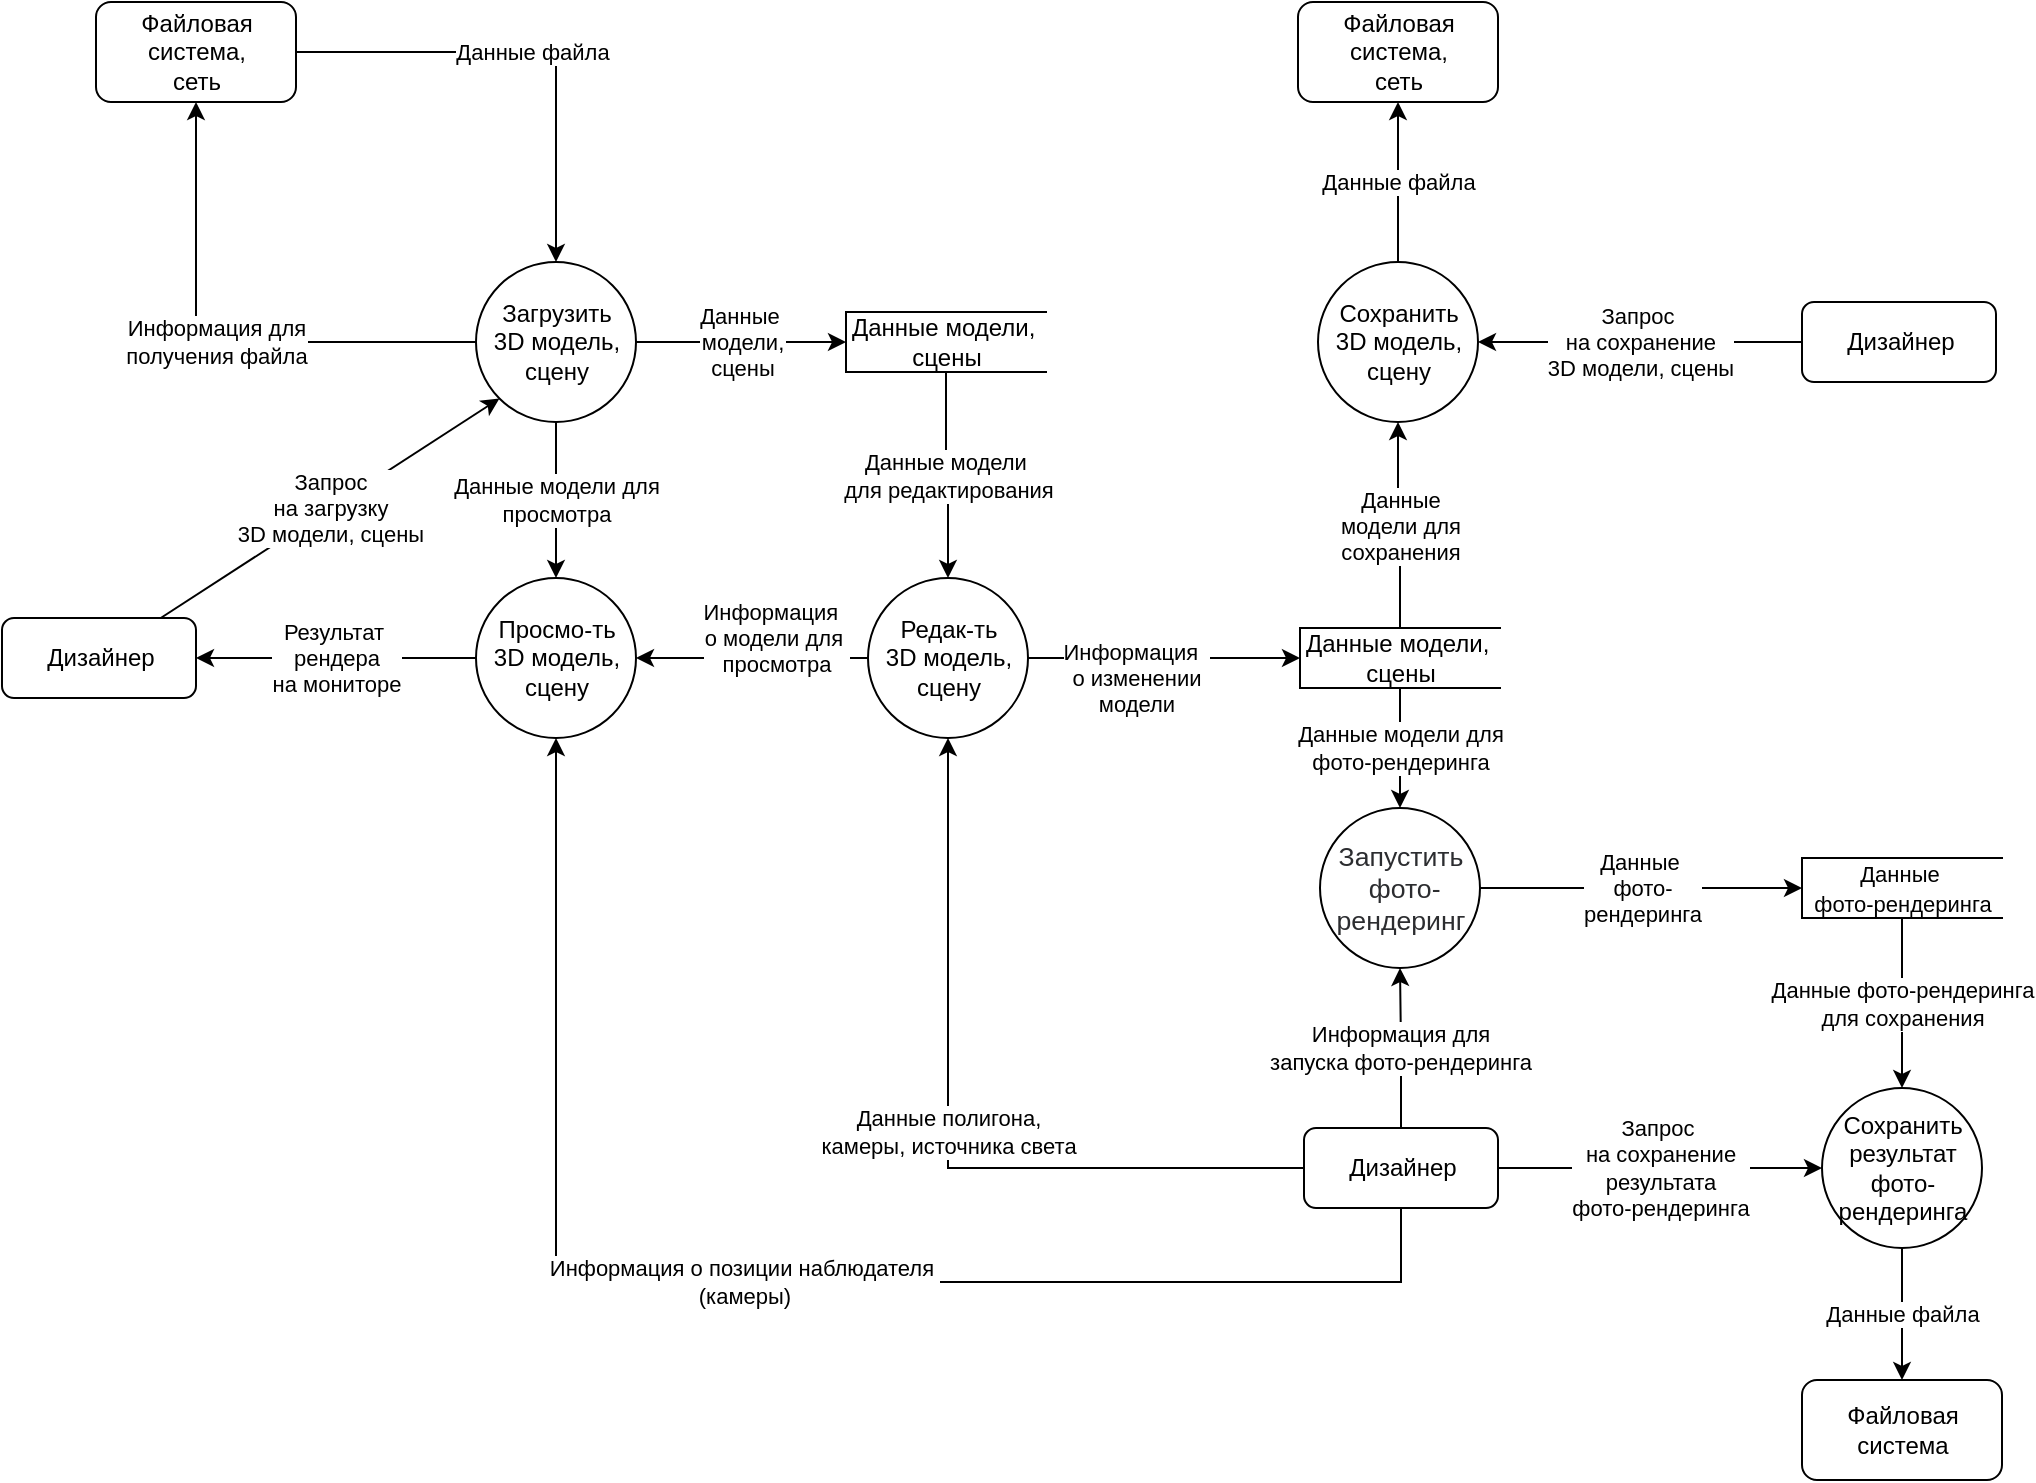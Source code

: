 <mxfile version="14.7.6" type="github" pages="2">
  <diagram id="zpo06m7_BMjcQepiqPYK" name="Основная">
    <mxGraphModel dx="868" dy="482" grid="1" gridSize="10" guides="1" tooltips="1" connect="1" arrows="1" fold="1" page="1" pageScale="1" pageWidth="1169" pageHeight="827" math="0" shadow="0">
      <root>
        <mxCell id="0" />
        <mxCell id="1" parent="0" />
        <mxCell id="oDMPhcDwK1nl3bNBo1yr-3" value="Информация для&lt;br&gt;получения файла" style="edgeStyle=orthogonalEdgeStyle;rounded=0;orthogonalLoop=1;jettySize=auto;html=1;" edge="1" parent="1" source="nFgDgpKMFWf3unUXLBJT-1" target="60nflXu5xfEMRwVFv_RP-4">
          <mxGeometry relative="1" as="geometry" />
        </mxCell>
        <mxCell id="oDMPhcDwK1nl3bNBo1yr-5" value="Данные&amp;nbsp;&lt;br&gt;модели,&lt;br&gt;сцены" style="edgeStyle=orthogonalEdgeStyle;rounded=0;orthogonalLoop=1;jettySize=auto;html=1;" edge="1" parent="1" source="nFgDgpKMFWf3unUXLBJT-1" target="nFgDgpKMFWf3unUXLBJT-2">
          <mxGeometry relative="1" as="geometry" />
        </mxCell>
        <mxCell id="oDMPhcDwK1nl3bNBo1yr-26" value="Данные модели для&lt;br&gt;просмотра" style="edgeStyle=orthogonalEdgeStyle;rounded=0;orthogonalLoop=1;jettySize=auto;html=1;" edge="1" parent="1" source="nFgDgpKMFWf3unUXLBJT-1" target="oDMPhcDwK1nl3bNBo1yr-25">
          <mxGeometry relative="1" as="geometry" />
        </mxCell>
        <mxCell id="nFgDgpKMFWf3unUXLBJT-1" value="&lt;span&gt;Загрузить &lt;br&gt;3D модель, &lt;br&gt;сцену&lt;/span&gt;" style="shape=ellipse;html=1;dashed=0;whitespace=wrap;aspect=fixed;perimeter=ellipsePerimeter;" parent="1" vertex="1">
          <mxGeometry x="317" y="170" width="80" height="80" as="geometry" />
        </mxCell>
        <mxCell id="oDMPhcDwK1nl3bNBo1yr-8" value="Данные модели&amp;nbsp;&lt;br&gt;для редактирования" style="edgeStyle=orthogonalEdgeStyle;rounded=0;orthogonalLoop=1;jettySize=auto;html=1;" edge="1" parent="1" source="nFgDgpKMFWf3unUXLBJT-2" target="oDMPhcDwK1nl3bNBo1yr-7">
          <mxGeometry relative="1" as="geometry" />
        </mxCell>
        <mxCell id="oDMPhcDwK1nl3bNBo1yr-11" value="Данные &lt;br&gt;модели для&lt;br&gt;сохранения&lt;br&gt;" style="edgeStyle=orthogonalEdgeStyle;rounded=0;orthogonalLoop=1;jettySize=auto;html=1;exitX=0.5;exitY=0;exitDx=0;exitDy=0;" edge="1" parent="1" source="oDMPhcDwK1nl3bNBo1yr-14" target="oDMPhcDwK1nl3bNBo1yr-10">
          <mxGeometry relative="1" as="geometry" />
        </mxCell>
        <mxCell id="nFgDgpKMFWf3unUXLBJT-2" value="Данные модели,&amp;nbsp;&lt;br&gt;сцены" style="html=1;dashed=0;whitespace=wrap;shape=partialRectangle;right=0;" parent="1" vertex="1">
          <mxGeometry x="502" y="195" width="100" height="30" as="geometry" />
        </mxCell>
        <mxCell id="oDMPhcDwK1nl3bNBo1yr-4" value="Данные файла" style="edgeStyle=orthogonalEdgeStyle;rounded=0;orthogonalLoop=1;jettySize=auto;html=1;" edge="1" parent="1" source="60nflXu5xfEMRwVFv_RP-4" target="nFgDgpKMFWf3unUXLBJT-1">
          <mxGeometry relative="1" as="geometry" />
        </mxCell>
        <mxCell id="60nflXu5xfEMRwVFv_RP-4" value="Файловая &lt;br&gt;система,&lt;br&gt;сеть" style="html=1;dashed=0;whitespace=wrap;rounded=1;" parent="1" vertex="1">
          <mxGeometry x="127" y="40" width="100" height="50" as="geometry" />
        </mxCell>
        <mxCell id="oDMPhcDwK1nl3bNBo1yr-1" value="Файловая&lt;br&gt;система,&lt;br&gt;сеть" style="html=1;dashed=0;whitespace=wrap;rounded=1;" vertex="1" parent="1">
          <mxGeometry x="728" y="40" width="100" height="50" as="geometry" />
        </mxCell>
        <mxCell id="oDMPhcDwK1nl3bNBo1yr-29" value="Запрос &lt;br&gt;на загрузку &lt;br&gt;3D модели, сцены" style="rounded=0;orthogonalLoop=1;jettySize=auto;html=1;entryX=0;entryY=1;entryDx=0;entryDy=0;" edge="1" parent="1" source="oDMPhcDwK1nl3bNBo1yr-2" target="nFgDgpKMFWf3unUXLBJT-1">
          <mxGeometry relative="1" as="geometry" />
        </mxCell>
        <mxCell id="oDMPhcDwK1nl3bNBo1yr-2" value="Дизайнер" style="html=1;dashed=0;whitespace=wrap;rounded=1;" vertex="1" parent="1">
          <mxGeometry x="80" y="348" width="97" height="40" as="geometry" />
        </mxCell>
        <mxCell id="oDMPhcDwK1nl3bNBo1yr-15" value="Информация&amp;nbsp;&amp;nbsp;&lt;br&gt;о изменении &lt;br&gt;модели" style="edgeStyle=orthogonalEdgeStyle;rounded=0;orthogonalLoop=1;jettySize=auto;html=1;" edge="1" parent="1" source="oDMPhcDwK1nl3bNBo1yr-7" target="oDMPhcDwK1nl3bNBo1yr-14">
          <mxGeometry x="-0.206" y="-10" relative="1" as="geometry">
            <mxPoint as="offset" />
          </mxGeometry>
        </mxCell>
        <mxCell id="oDMPhcDwK1nl3bNBo1yr-7" value="&lt;span style=&quot;font-family: &amp;#34;helvetica&amp;#34;&quot;&gt;Редак-ть&lt;br&gt;3D модель, &lt;br&gt;сцену&lt;/span&gt;" style="shape=ellipse;html=1;dashed=0;whitespace=wrap;aspect=fixed;perimeter=ellipsePerimeter;" vertex="1" parent="1">
          <mxGeometry x="513" y="328" width="80" height="80" as="geometry" />
        </mxCell>
        <mxCell id="oDMPhcDwK1nl3bNBo1yr-12" value="Данные файла" style="edgeStyle=orthogonalEdgeStyle;rounded=0;orthogonalLoop=1;jettySize=auto;html=1;" edge="1" parent="1" source="oDMPhcDwK1nl3bNBo1yr-10" target="oDMPhcDwK1nl3bNBo1yr-1">
          <mxGeometry relative="1" as="geometry" />
        </mxCell>
        <mxCell id="oDMPhcDwK1nl3bNBo1yr-10" value="&lt;span style=&quot;font-family: &amp;#34;helvetica&amp;#34;&quot;&gt;Сохранить &lt;br&gt;3D модель, &lt;br&gt;сцену&lt;/span&gt;" style="shape=ellipse;html=1;dashed=0;whitespace=wrap;aspect=fixed;perimeter=ellipsePerimeter;" vertex="1" parent="1">
          <mxGeometry x="738" y="170" width="80" height="80" as="geometry" />
        </mxCell>
        <mxCell id="oDMPhcDwK1nl3bNBo1yr-18" value="Данные модели для&lt;br&gt;фото-рендеринга" style="edgeStyle=orthogonalEdgeStyle;rounded=0;orthogonalLoop=1;jettySize=auto;html=1;" edge="1" parent="1" source="oDMPhcDwK1nl3bNBo1yr-14" target="oDMPhcDwK1nl3bNBo1yr-17">
          <mxGeometry relative="1" as="geometry" />
        </mxCell>
        <mxCell id="oDMPhcDwK1nl3bNBo1yr-14" value="Данные модели,&amp;nbsp;&lt;br&gt;сцены" style="html=1;dashed=0;whitespace=wrap;shape=partialRectangle;right=0;" vertex="1" parent="1">
          <mxGeometry x="729" y="353" width="100" height="30" as="geometry" />
        </mxCell>
        <mxCell id="oDMPhcDwK1nl3bNBo1yr-20" value="Данные&amp;nbsp;&lt;br&gt;фото-&lt;br&gt;рендеринга" style="edgeStyle=orthogonalEdgeStyle;rounded=0;orthogonalLoop=1;jettySize=auto;html=1;" edge="1" parent="1" source="oDMPhcDwK1nl3bNBo1yr-17" target="oDMPhcDwK1nl3bNBo1yr-19">
          <mxGeometry relative="1" as="geometry" />
        </mxCell>
        <mxCell id="oDMPhcDwK1nl3bNBo1yr-17" value="&lt;span style=&quot;color: rgb(44 , 45 , 48) ; font-family: &amp;#34;arial&amp;#34; ; font-size: 13.333px&quot;&gt;Запустить&lt;br&gt;&amp;nbsp;фото-&lt;br&gt;рендеринг&lt;/span&gt;" style="shape=ellipse;html=1;dashed=0;whitespace=wrap;aspect=fixed;perimeter=ellipsePerimeter;" vertex="1" parent="1">
          <mxGeometry x="739" y="443" width="80" height="80" as="geometry" />
        </mxCell>
        <mxCell id="oDMPhcDwK1nl3bNBo1yr-24" value="Данные фото-рендеринга&lt;br&gt;для сохранения" style="edgeStyle=orthogonalEdgeStyle;rounded=0;orthogonalLoop=1;jettySize=auto;html=1;" edge="1" parent="1" source="oDMPhcDwK1nl3bNBo1yr-19" target="oDMPhcDwK1nl3bNBo1yr-22">
          <mxGeometry relative="1" as="geometry" />
        </mxCell>
        <mxCell id="oDMPhcDwK1nl3bNBo1yr-19" value="&lt;span style=&quot;font-size: 11px ; background-color: rgb(255 , 255 , 255)&quot;&gt;Данные&amp;nbsp;&lt;/span&gt;&lt;br style=&quot;font-size: 11px&quot;&gt;&lt;span style=&quot;font-size: 11px ; background-color: rgb(255 , 255 , 255)&quot;&gt;фото-&lt;/span&gt;&lt;span style=&quot;font-size: 11px ; background-color: rgb(255 , 255 , 255)&quot;&gt;рендеринга&lt;/span&gt;" style="html=1;dashed=0;whitespace=wrap;shape=partialRectangle;right=0;" vertex="1" parent="1">
          <mxGeometry x="980" y="468" width="100" height="30" as="geometry" />
        </mxCell>
        <mxCell id="oDMPhcDwK1nl3bNBo1yr-21" value="Файловая&lt;br&gt;система" style="html=1;dashed=0;whitespace=wrap;rounded=1;" vertex="1" parent="1">
          <mxGeometry x="980" y="729" width="100" height="50" as="geometry" />
        </mxCell>
        <mxCell id="oDMPhcDwK1nl3bNBo1yr-23" value="Данные файла" style="edgeStyle=orthogonalEdgeStyle;rounded=0;orthogonalLoop=1;jettySize=auto;html=1;" edge="1" parent="1" source="oDMPhcDwK1nl3bNBo1yr-22" target="oDMPhcDwK1nl3bNBo1yr-21">
          <mxGeometry relative="1" as="geometry" />
        </mxCell>
        <mxCell id="oDMPhcDwK1nl3bNBo1yr-22" value="&lt;span style=&quot;font-family: &amp;#34;helvetica&amp;#34;&quot;&gt;Сохранить &lt;br&gt;результат&lt;br&gt;фото-&lt;br&gt;рендеринга&lt;br&gt;&lt;/span&gt;" style="shape=ellipse;html=1;dashed=0;whitespace=wrap;aspect=fixed;perimeter=ellipsePerimeter;" vertex="1" parent="1">
          <mxGeometry x="990" y="583" width="80" height="80" as="geometry" />
        </mxCell>
        <mxCell id="oDMPhcDwK1nl3bNBo1yr-30" value="Результат&amp;nbsp;&lt;br&gt;рендера&lt;br&gt;на мониторе" style="edgeStyle=none;rounded=0;orthogonalLoop=1;jettySize=auto;html=1;" edge="1" parent="1" source="oDMPhcDwK1nl3bNBo1yr-25" target="oDMPhcDwK1nl3bNBo1yr-2">
          <mxGeometry relative="1" as="geometry" />
        </mxCell>
        <mxCell id="oDMPhcDwK1nl3bNBo1yr-25" value="&lt;span&gt;Просмо-ть &lt;br&gt;3D модель, &lt;br&gt;сцену&lt;/span&gt;" style="shape=ellipse;html=1;dashed=0;whitespace=wrap;aspect=fixed;perimeter=ellipsePerimeter;" vertex="1" parent="1">
          <mxGeometry x="317" y="328" width="80" height="80" as="geometry" />
        </mxCell>
        <mxCell id="oDMPhcDwK1nl3bNBo1yr-27" value="Информация&amp;nbsp;&amp;nbsp;&lt;br&gt;о модели для&amp;nbsp;&lt;br&gt;просмотра" style="edgeStyle=orthogonalEdgeStyle;rounded=0;orthogonalLoop=1;jettySize=auto;html=1;" edge="1" parent="1" source="oDMPhcDwK1nl3bNBo1yr-7" target="oDMPhcDwK1nl3bNBo1yr-25">
          <mxGeometry x="-0.206" y="-10" relative="1" as="geometry">
            <mxPoint as="offset" />
          </mxGeometry>
        </mxCell>
        <mxCell id="oDMPhcDwK1nl3bNBo1yr-32" value="Запрос&amp;nbsp;&lt;br&gt;на сохранение&lt;br&gt;3D модели, сцены" style="edgeStyle=none;rounded=0;orthogonalLoop=1;jettySize=auto;html=1;" edge="1" parent="1" source="oDMPhcDwK1nl3bNBo1yr-31" target="oDMPhcDwK1nl3bNBo1yr-10">
          <mxGeometry relative="1" as="geometry" />
        </mxCell>
        <mxCell id="oDMPhcDwK1nl3bNBo1yr-31" value="Дизайнер" style="html=1;dashed=0;whitespace=wrap;rounded=1;" vertex="1" parent="1">
          <mxGeometry x="980" y="190" width="97" height="40" as="geometry" />
        </mxCell>
        <mxCell id="oDMPhcDwK1nl3bNBo1yr-34" value="Запрос&amp;nbsp;&lt;br&gt;на сохранение&lt;br&gt;результата &lt;br&gt;фото-рендеринга" style="edgeStyle=none;rounded=0;orthogonalLoop=1;jettySize=auto;html=1;" edge="1" parent="1" source="oDMPhcDwK1nl3bNBo1yr-33" target="oDMPhcDwK1nl3bNBo1yr-22">
          <mxGeometry relative="1" as="geometry" />
        </mxCell>
        <mxCell id="oDMPhcDwK1nl3bNBo1yr-37" value="Данные полигона, &lt;br&gt;камеры, источника света" style="edgeStyle=orthogonalEdgeStyle;rounded=0;orthogonalLoop=1;jettySize=auto;html=1;" edge="1" parent="1" source="oDMPhcDwK1nl3bNBo1yr-33" target="oDMPhcDwK1nl3bNBo1yr-7">
          <mxGeometry relative="1" as="geometry" />
        </mxCell>
        <mxCell id="oDMPhcDwK1nl3bNBo1yr-38" value="Информация для&lt;br&gt;запуска фото-рендеринга" style="edgeStyle=orthogonalEdgeStyle;rounded=0;orthogonalLoop=1;jettySize=auto;html=1;" edge="1" parent="1" source="oDMPhcDwK1nl3bNBo1yr-33" target="oDMPhcDwK1nl3bNBo1yr-17">
          <mxGeometry relative="1" as="geometry" />
        </mxCell>
        <mxCell id="GtX9oY8EzV3xlwnIi30_-1" value="Информация о позиции наблюдателя&amp;nbsp;&lt;br&gt;(камеры)" style="edgeStyle=orthogonalEdgeStyle;rounded=0;orthogonalLoop=1;jettySize=auto;html=1;" edge="1" parent="1" source="oDMPhcDwK1nl3bNBo1yr-33" target="oDMPhcDwK1nl3bNBo1yr-25">
          <mxGeometry relative="1" as="geometry">
            <Array as="points">
              <mxPoint x="780" y="680" />
              <mxPoint x="357" y="680" />
            </Array>
          </mxGeometry>
        </mxCell>
        <mxCell id="oDMPhcDwK1nl3bNBo1yr-33" value="Дизайнер" style="html=1;dashed=0;whitespace=wrap;rounded=1;" vertex="1" parent="1">
          <mxGeometry x="731" y="603" width="97" height="40" as="geometry" />
        </mxCell>
      </root>
    </mxGraphModel>
  </diagram>
  <diagram name="Редактирование" id="33Iacrpe9vkHaXq8Wswp">
    <mxGraphModel dx="868" dy="482" grid="1" gridSize="10" guides="1" tooltips="1" connect="1" arrows="1" fold="1" page="1" pageScale="1" pageWidth="1169" pageHeight="827" math="0" shadow="0">
      <root>
        <mxCell id="RX_fi-6dSIcxsV5ridTL-0" />
        <mxCell id="RX_fi-6dSIcxsV5ridTL-1" parent="RX_fi-6dSIcxsV5ridTL-0" />
        <mxCell id="FR9_TNFJrN0ykaTxuH-p-4" value="Измененные данные&amp;nbsp;&lt;br&gt;источника&amp;nbsp;&lt;br&gt;света" style="edgeStyle=orthogonalEdgeStyle;rounded=0;orthogonalLoop=1;jettySize=auto;html=1;" edge="1" parent="RX_fi-6dSIcxsV5ridTL-1" source="RX_fi-6dSIcxsV5ridTL-15" target="RX_fi-6dSIcxsV5ridTL-19">
          <mxGeometry relative="1" as="geometry" />
        </mxCell>
        <mxCell id="RX_fi-6dSIcxsV5ridTL-15" value="&lt;span style=&quot;font-family: &amp;#34;helvetica&amp;#34;&quot;&gt;Редак-ть&lt;br&gt;источник &lt;br&gt;света&lt;br&gt;&lt;/span&gt;" style="shape=ellipse;html=1;dashed=0;whitespace=wrap;aspect=fixed;perimeter=ellipsePerimeter;" vertex="1" parent="RX_fi-6dSIcxsV5ridTL-1">
          <mxGeometry x="799" y="335" width="80" height="80" as="geometry" />
        </mxCell>
        <mxCell id="FR9_TNFJrN0ykaTxuH-p-12" value="Данные камеры" style="edgeStyle=orthogonalEdgeStyle;rounded=0;orthogonalLoop=1;jettySize=auto;html=1;entryX=0;entryY=0.5;entryDx=0;entryDy=0;" edge="1" parent="RX_fi-6dSIcxsV5ridTL-1" source="RX_fi-6dSIcxsV5ridTL-19" target="FR9_TNFJrN0ykaTxuH-p-0">
          <mxGeometry relative="1" as="geometry">
            <Array as="points">
              <mxPoint x="450" y="375" />
              <mxPoint x="450" y="510" />
            </Array>
          </mxGeometry>
        </mxCell>
        <mxCell id="RX_fi-6dSIcxsV5ridTL-19" value="Данные модели,&amp;nbsp;&lt;br&gt;сцены" style="html=1;dashed=0;whitespace=wrap;shape=partialRectangle;right=0;" vertex="1" parent="RX_fi-6dSIcxsV5ridTL-1">
          <mxGeometry x="540" y="360" width="100" height="30" as="geometry" />
        </mxCell>
        <mxCell id="FR9_TNFJrN0ykaTxuH-p-1" value="Измененные данные &lt;br&gt;полигонной сетки" style="edgeStyle=orthogonalEdgeStyle;rounded=0;orthogonalLoop=1;jettySize=auto;html=1;entryX=0.5;entryY=0;entryDx=0;entryDy=0;" edge="1" parent="RX_fi-6dSIcxsV5ridTL-1" source="RX_fi-6dSIcxsV5ridTL-28" target="RX_fi-6dSIcxsV5ridTL-19">
          <mxGeometry relative="1" as="geometry" />
        </mxCell>
        <mxCell id="RX_fi-6dSIcxsV5ridTL-28" value="Редак-ть&lt;br&gt;полигонную&lt;br&gt;сетку" style="shape=ellipse;html=1;dashed=0;whitespace=wrap;aspect=fixed;perimeter=ellipsePerimeter;" vertex="1" parent="RX_fi-6dSIcxsV5ridTL-1">
          <mxGeometry x="550" y="191" width="80" height="80" as="geometry" />
        </mxCell>
        <mxCell id="FR9_TNFJrN0ykaTxuH-p-6" value="Информация &lt;br&gt;о камере" style="edgeStyle=orthogonalEdgeStyle;rounded=0;orthogonalLoop=1;jettySize=auto;html=1;" edge="1" parent="RX_fi-6dSIcxsV5ridTL-1" source="RX_fi-6dSIcxsV5ridTL-35" target="FR9_TNFJrN0ykaTxuH-p-0">
          <mxGeometry relative="1" as="geometry" />
        </mxCell>
        <mxCell id="FR9_TNFJrN0ykaTxuH-p-7" value="Информация&lt;br&gt;о источнике&lt;br&gt;света" style="edgeStyle=orthogonalEdgeStyle;rounded=0;orthogonalLoop=1;jettySize=auto;html=1;" edge="1" parent="RX_fi-6dSIcxsV5ridTL-1" source="RX_fi-6dSIcxsV5ridTL-35" target="RX_fi-6dSIcxsV5ridTL-15">
          <mxGeometry relative="1" as="geometry" />
        </mxCell>
        <mxCell id="RX_fi-6dSIcxsV5ridTL-35" value="Дизайнер" style="html=1;dashed=0;whitespace=wrap;rounded=1;" vertex="1" parent="RX_fi-6dSIcxsV5ridTL-1">
          <mxGeometry x="790.5" y="490" width="97" height="40" as="geometry" />
        </mxCell>
        <mxCell id="FR9_TNFJrN0ykaTxuH-p-3" value="Измененные данные камеры" style="edgeStyle=orthogonalEdgeStyle;rounded=0;orthogonalLoop=1;jettySize=auto;html=1;" edge="1" parent="RX_fi-6dSIcxsV5ridTL-1" source="FR9_TNFJrN0ykaTxuH-p-0" target="RX_fi-6dSIcxsV5ridTL-19">
          <mxGeometry relative="1" as="geometry" />
        </mxCell>
        <mxCell id="FR9_TNFJrN0ykaTxuH-p-0" value="&lt;span style=&quot;font-family: &amp;#34;helvetica&amp;#34;&quot;&gt;Редак-ть&lt;br&gt;камеру&lt;br&gt;&lt;/span&gt;" style="shape=ellipse;html=1;dashed=0;whitespace=wrap;aspect=fixed;perimeter=ellipsePerimeter;" vertex="1" parent="RX_fi-6dSIcxsV5ridTL-1">
          <mxGeometry x="550" y="470" width="80" height="80" as="geometry" />
        </mxCell>
        <mxCell id="FR9_TNFJrN0ykaTxuH-p-8" value="Информация&amp;nbsp;&lt;br&gt;по изменению&lt;br&gt;полигона" style="edgeStyle=orthogonalEdgeStyle;rounded=0;orthogonalLoop=1;jettySize=auto;html=1;" edge="1" parent="RX_fi-6dSIcxsV5ridTL-1" source="FR9_TNFJrN0ykaTxuH-p-5" target="RX_fi-6dSIcxsV5ridTL-28">
          <mxGeometry relative="1" as="geometry" />
        </mxCell>
        <mxCell id="FR9_TNFJrN0ykaTxuH-p-5" value="Дизайнер" style="html=1;dashed=0;whitespace=wrap;rounded=1;" vertex="1" parent="RX_fi-6dSIcxsV5ridTL-1">
          <mxGeometry x="340" y="211" width="97" height="40" as="geometry" />
        </mxCell>
        <mxCell id="FR9_TNFJrN0ykaTxuH-p-10" value="Данные &lt;br&gt;полигонной&lt;br&gt;сетки" style="edgeStyle=orthogonalEdgeStyle;rounded=0;orthogonalLoop=1;jettySize=auto;html=1;" edge="1" parent="RX_fi-6dSIcxsV5ridTL-1" source="FR9_TNFJrN0ykaTxuH-p-9" target="RX_fi-6dSIcxsV5ridTL-28">
          <mxGeometry relative="1" as="geometry" />
        </mxCell>
        <mxCell id="FR9_TNFJrN0ykaTxuH-p-11" value="Данные источника&amp;nbsp;&lt;br&gt;света" style="edgeStyle=orthogonalEdgeStyle;rounded=0;orthogonalLoop=1;jettySize=auto;html=1;" edge="1" parent="RX_fi-6dSIcxsV5ridTL-1" source="FR9_TNFJrN0ykaTxuH-p-9" target="RX_fi-6dSIcxsV5ridTL-15">
          <mxGeometry relative="1" as="geometry" />
        </mxCell>
        <mxCell id="FR9_TNFJrN0ykaTxuH-p-9" value="Данные модели,&amp;nbsp;&lt;br&gt;сцены" style="html=1;dashed=0;whitespace=wrap;shape=partialRectangle;right=0;" vertex="1" parent="RX_fi-6dSIcxsV5ridTL-1">
          <mxGeometry x="789.5" y="216" width="100" height="30" as="geometry" />
        </mxCell>
      </root>
    </mxGraphModel>
  </diagram>
</mxfile>
